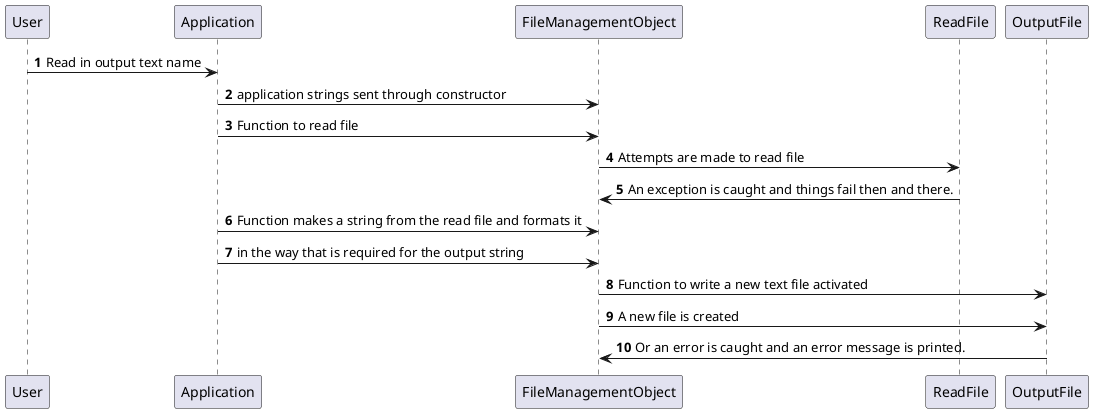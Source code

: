 @startuml
'https://plantuml.com/sequence-diagram

autonumber

User -> Application: Read in output text name
Application -> FileManagementObject: application strings sent through constructor
Application -> FileManagementObject: Function to read file
FileManagementObject -> ReadFile: Attempts are made to read file
FileManagementObject <- ReadFile: An exception is caught and things fail then and there.

Application -> FileManagementObject: Function makes a string from the read file and formats it
Application -> FileManagementObject: in the way that is required for the output string

FileManagementObject -> OutputFile: Function to write a new text file activated
FileManagementObject -> OutputFile: A new file is created
FileManagementObject <- OutputFile: Or an error is caught and an error message is printed.

@enduml